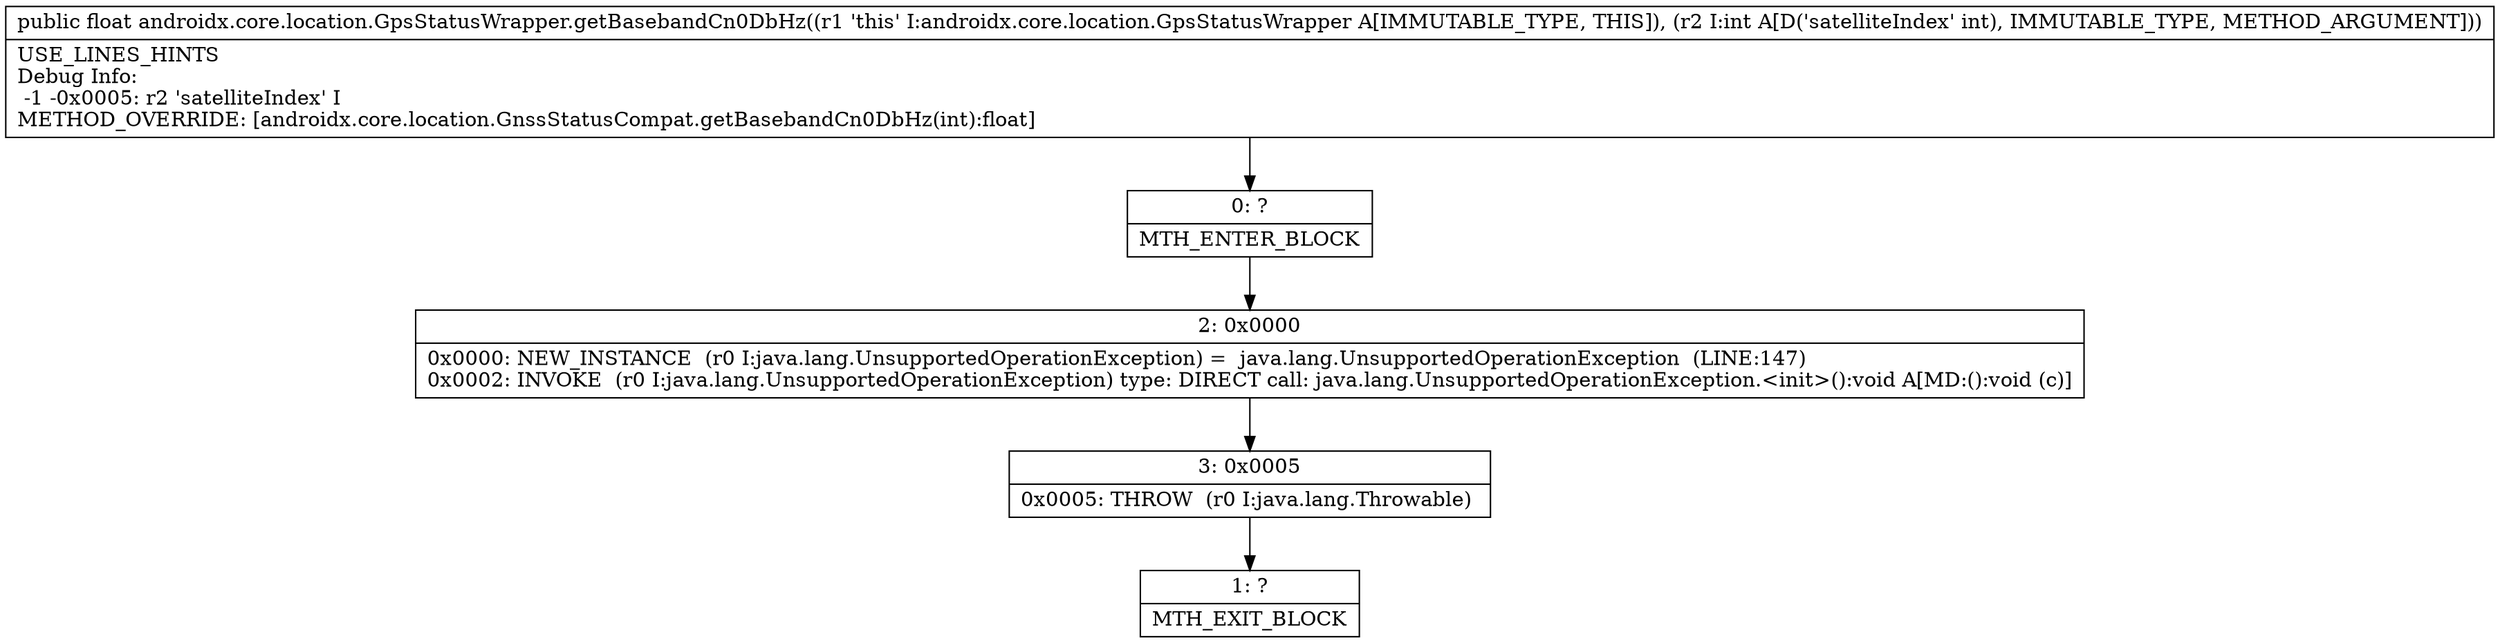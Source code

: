 digraph "CFG forandroidx.core.location.GpsStatusWrapper.getBasebandCn0DbHz(I)F" {
Node_0 [shape=record,label="{0\:\ ?|MTH_ENTER_BLOCK\l}"];
Node_2 [shape=record,label="{2\:\ 0x0000|0x0000: NEW_INSTANCE  (r0 I:java.lang.UnsupportedOperationException) =  java.lang.UnsupportedOperationException  (LINE:147)\l0x0002: INVOKE  (r0 I:java.lang.UnsupportedOperationException) type: DIRECT call: java.lang.UnsupportedOperationException.\<init\>():void A[MD:():void (c)]\l}"];
Node_3 [shape=record,label="{3\:\ 0x0005|0x0005: THROW  (r0 I:java.lang.Throwable) \l}"];
Node_1 [shape=record,label="{1\:\ ?|MTH_EXIT_BLOCK\l}"];
MethodNode[shape=record,label="{public float androidx.core.location.GpsStatusWrapper.getBasebandCn0DbHz((r1 'this' I:androidx.core.location.GpsStatusWrapper A[IMMUTABLE_TYPE, THIS]), (r2 I:int A[D('satelliteIndex' int), IMMUTABLE_TYPE, METHOD_ARGUMENT]))  | USE_LINES_HINTS\lDebug Info:\l  \-1 \-0x0005: r2 'satelliteIndex' I\lMETHOD_OVERRIDE: [androidx.core.location.GnssStatusCompat.getBasebandCn0DbHz(int):float]\l}"];
MethodNode -> Node_0;Node_0 -> Node_2;
Node_2 -> Node_3;
Node_3 -> Node_1;
}

